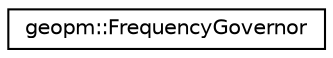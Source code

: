 digraph "Graphical Class Hierarchy"
{
  edge [fontname="Helvetica",fontsize="10",labelfontname="Helvetica",labelfontsize="10"];
  node [fontname="Helvetica",fontsize="10",shape=record];
  rankdir="LR";
  Node0 [label="geopm::FrequencyGovernor",height=0.2,width=0.4,color="black", fillcolor="white", style="filled",URL="$classgeopm_1_1_frequency_governor.html"];
}
